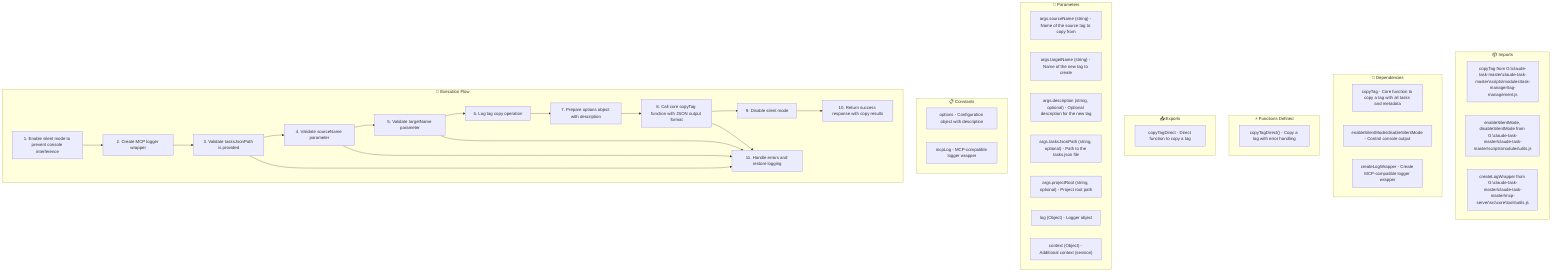 flowchart TB
    subgraph Imports["📦 Imports"]
        import1["copyTag from G:\claude-task-master\claude-task-master\scripts\modules\task-manager\tag-management.js"]
        import2["enableSilentMode, disableSilentMode from G:\claude-task-master\claude-task-master\scripts\modules\utils.js"]
        import3["createLogWrapper from G:\claude-task-master\claude-task-master\mcp-server\src\core\tools\utils.js"]
    end

    subgraph Dependencies["🔗 Dependencies"]
        dep1["copyTag - Core function to copy a tag with all tasks and metadata"]
        dep2["enableSilentMode/disableSilentMode - Control console output"]
        dep3["createLogWrapper - Create MCP-compatible logger wrapper"]
    end

    subgraph Functions_Defined["⚡ Functions Defined"]
        func1["copyTagDirect() - Copy a tag with error handling"]
    end

    subgraph Exports["📤 Exports"]
        exp1["copyTagDirect - Direct function to copy a tag"]
    end

    subgraph Parameters["📝 Parameters"]
        param1["args.sourceName (string) - Name of the source tag to copy from"]
        param2["args.targetName (string) - Name of the new tag to create"]
        param3["args.description (string, optional) - Optional description for the new tag"]
        param4["args.tasksJsonPath (string, optional) - Path to the tasks.json file"]
        param5["args.projectRoot (string, optional) - Project root path"]
        param6["log (Object) - Logger object"]
        param7["context (Object) - Additional context (session)"]
    end

    subgraph Constants["📋 Constants"]
        const1["options - Configuration object with description"]
        const2["mcpLog - MCP-compatible logger wrapper"]
    end

    subgraph Execution_Flow["🔄 Execution Flow"]
        step1["1. Enable silent mode to prevent console interference"]
        step2["2. Create MCP logger wrapper"]
        step3["3. Validate tasksJsonPath is provided"]
        step4["4. Validate sourceName parameter"]
        step5["5. Validate targetName parameter"]
        step6["6. Log tag copy operation"]
        step7["7. Prepare options object with description"]
        step8["8. Call core copyTag function with JSON output format"]
        step9["9. Disable silent mode"]
        step10["10. Return success response with copy results"]
        step11["11. Handle errors and restore logging"]
    end

    %% Flow connections
    step1 --> step2
    step2 --> step3
    step3 --> step4
    step4 --> step5
    step5 --> step6
    step6 --> step7
    step7 --> step8
    step8 --> step9
    step9 --> step10
    step3 --> step11
    step4 --> step11
    step5 --> step11
    step8 --> step11
